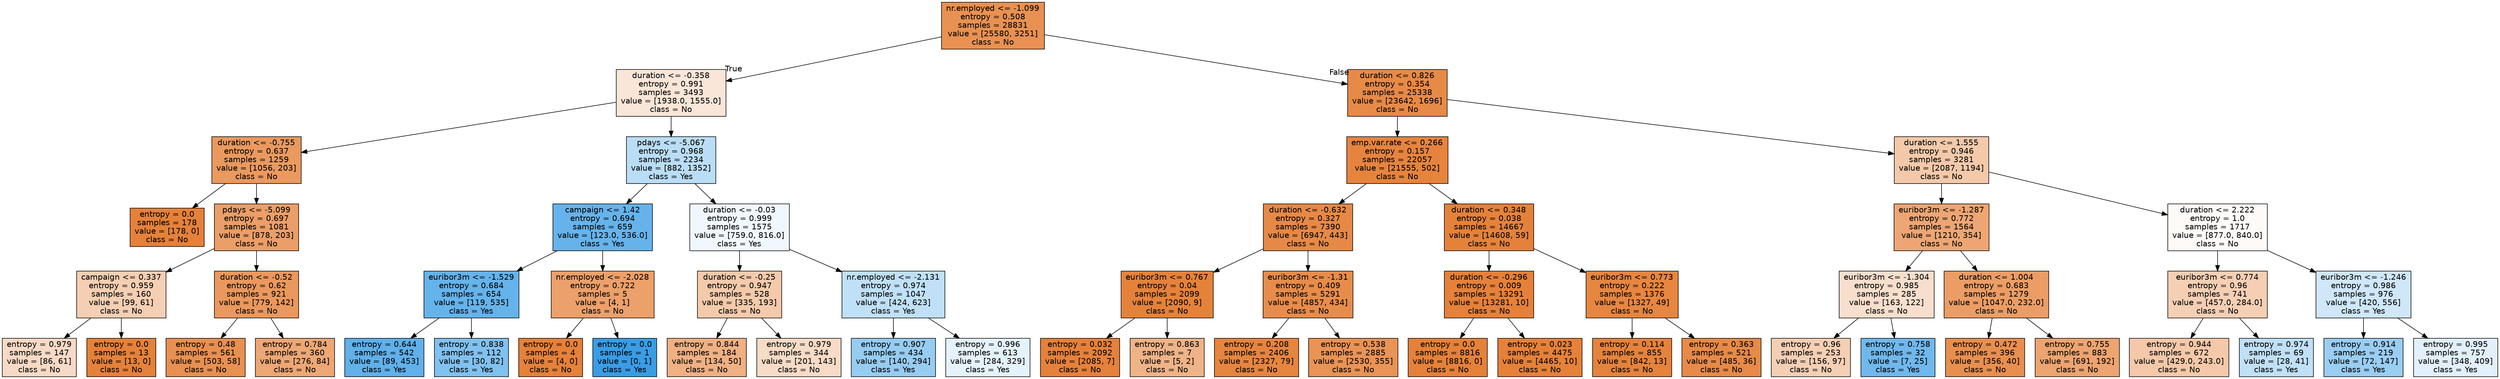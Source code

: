 digraph Tree {
node [shape=box, style="filled", color="black", fontname="helvetica"] ;
edge [fontname="helvetica"] ;
0 [label="nr.employed <= -1.099\nentropy = 0.508\nsamples = 28831\nvalue = [25580, 3251]\nclass = No", fillcolor="#e89152"] ;
1 [label="duration <= -0.358\nentropy = 0.991\nsamples = 3493\nvalue = [1938.0, 1555.0]\nclass = No", fillcolor="#fae6d8"] ;
0 -> 1 [labeldistance=2.5, labelangle=45, headlabel="True"] ;
2 [label="duration <= -0.755\nentropy = 0.637\nsamples = 1259\nvalue = [1056, 203]\nclass = No", fillcolor="#ea995f"] ;
1 -> 2 ;
3 [label="entropy = 0.0\nsamples = 178\nvalue = [178, 0]\nclass = No", fillcolor="#e58139"] ;
2 -> 3 ;
4 [label="pdays <= -5.099\nentropy = 0.697\nsamples = 1081\nvalue = [878, 203]\nclass = No", fillcolor="#eb9e67"] ;
2 -> 4 ;
5 [label="campaign <= 0.337\nentropy = 0.959\nsamples = 160\nvalue = [99, 61]\nclass = No", fillcolor="#f5cfb3"] ;
4 -> 5 ;
6 [label="entropy = 0.979\nsamples = 147\nvalue = [86, 61]\nclass = No", fillcolor="#f7dac5"] ;
5 -> 6 ;
7 [label="entropy = 0.0\nsamples = 13\nvalue = [13, 0]\nclass = No", fillcolor="#e58139"] ;
5 -> 7 ;
8 [label="duration <= -0.52\nentropy = 0.62\nsamples = 921\nvalue = [779, 142]\nclass = No", fillcolor="#ea985d"] ;
4 -> 8 ;
9 [label="entropy = 0.48\nsamples = 561\nvalue = [503, 58]\nclass = No", fillcolor="#e89050"] ;
8 -> 9 ;
10 [label="entropy = 0.784\nsamples = 360\nvalue = [276, 84]\nclass = No", fillcolor="#eda775"] ;
8 -> 10 ;
11 [label="pdays <= -5.067\nentropy = 0.968\nsamples = 2234\nvalue = [882, 1352]\nclass = Yes", fillcolor="#baddf6"] ;
1 -> 11 ;
12 [label="campaign <= 1.42\nentropy = 0.694\nsamples = 659\nvalue = [123.0, 536.0]\nclass = Yes", fillcolor="#66b3eb"] ;
11 -> 12 ;
13 [label="euribor3m <= -1.529\nentropy = 0.684\nsamples = 654\nvalue = [119, 535]\nclass = Yes", fillcolor="#65b3eb"] ;
12 -> 13 ;
14 [label="entropy = 0.644\nsamples = 542\nvalue = [89, 453]\nclass = Yes", fillcolor="#60b0ea"] ;
13 -> 14 ;
15 [label="entropy = 0.838\nsamples = 112\nvalue = [30, 82]\nclass = Yes", fillcolor="#81c1ef"] ;
13 -> 15 ;
16 [label="nr.employed <= -2.028\nentropy = 0.722\nsamples = 5\nvalue = [4, 1]\nclass = No", fillcolor="#eca06a"] ;
12 -> 16 ;
17 [label="entropy = 0.0\nsamples = 4\nvalue = [4, 0]\nclass = No", fillcolor="#e58139"] ;
16 -> 17 ;
18 [label="entropy = 0.0\nsamples = 1\nvalue = [0, 1]\nclass = Yes", fillcolor="#399de5"] ;
16 -> 18 ;
19 [label="duration <= -0.03\nentropy = 0.999\nsamples = 1575\nvalue = [759.0, 816.0]\nclass = Yes", fillcolor="#f1f8fd"] ;
11 -> 19 ;
20 [label="duration <= -0.25\nentropy = 0.947\nsamples = 528\nvalue = [335, 193]\nclass = No", fillcolor="#f4caab"] ;
19 -> 20 ;
21 [label="entropy = 0.844\nsamples = 184\nvalue = [134, 50]\nclass = No", fillcolor="#efb083"] ;
20 -> 21 ;
22 [label="entropy = 0.979\nsamples = 344\nvalue = [201, 143]\nclass = No", fillcolor="#f7dbc6"] ;
20 -> 22 ;
23 [label="nr.employed <= -2.131\nentropy = 0.974\nsamples = 1047\nvalue = [424, 623]\nclass = Yes", fillcolor="#c0e0f7"] ;
19 -> 23 ;
24 [label="entropy = 0.907\nsamples = 434\nvalue = [140, 294]\nclass = Yes", fillcolor="#97ccf1"] ;
23 -> 24 ;
25 [label="entropy = 0.996\nsamples = 613\nvalue = [284, 329]\nclass = Yes", fillcolor="#e4f2fb"] ;
23 -> 25 ;
26 [label="duration <= 0.826\nentropy = 0.354\nsamples = 25338\nvalue = [23642, 1696]\nclass = No", fillcolor="#e78a47"] ;
0 -> 26 [labeldistance=2.5, labelangle=-45, headlabel="False"] ;
27 [label="emp.var.rate <= 0.266\nentropy = 0.157\nsamples = 22057\nvalue = [21555, 502]\nclass = No", fillcolor="#e6843e"] ;
26 -> 27 ;
28 [label="duration <= -0.632\nentropy = 0.327\nsamples = 7390\nvalue = [6947, 443]\nclass = No", fillcolor="#e78946"] ;
27 -> 28 ;
29 [label="euribor3m <= 0.767\nentropy = 0.04\nsamples = 2099\nvalue = [2090, 9]\nclass = No", fillcolor="#e5823a"] ;
28 -> 29 ;
30 [label="entropy = 0.032\nsamples = 2092\nvalue = [2085, 7]\nclass = No", fillcolor="#e5813a"] ;
29 -> 30 ;
31 [label="entropy = 0.863\nsamples = 7\nvalue = [5, 2]\nclass = No", fillcolor="#efb388"] ;
29 -> 31 ;
32 [label="euribor3m <= -1.31\nentropy = 0.409\nsamples = 5291\nvalue = [4857, 434]\nclass = No", fillcolor="#e78c4b"] ;
28 -> 32 ;
33 [label="entropy = 0.208\nsamples = 2406\nvalue = [2327, 79]\nclass = No", fillcolor="#e68540"] ;
32 -> 33 ;
34 [label="entropy = 0.538\nsamples = 2885\nvalue = [2530, 355]\nclass = No", fillcolor="#e99355"] ;
32 -> 34 ;
35 [label="duration <= 0.348\nentropy = 0.038\nsamples = 14667\nvalue = [14608, 59]\nclass = No", fillcolor="#e5823a"] ;
27 -> 35 ;
36 [label="duration <= -0.296\nentropy = 0.009\nsamples = 13291\nvalue = [13281, 10]\nclass = No", fillcolor="#e58139"] ;
35 -> 36 ;
37 [label="entropy = 0.0\nsamples = 8816\nvalue = [8816, 0]\nclass = No", fillcolor="#e58139"] ;
36 -> 37 ;
38 [label="entropy = 0.023\nsamples = 4475\nvalue = [4465, 10]\nclass = No", fillcolor="#e58139"] ;
36 -> 38 ;
39 [label="euribor3m <= 0.773\nentropy = 0.222\nsamples = 1376\nvalue = [1327, 49]\nclass = No", fillcolor="#e68640"] ;
35 -> 39 ;
40 [label="entropy = 0.114\nsamples = 855\nvalue = [842, 13]\nclass = No", fillcolor="#e5833c"] ;
39 -> 40 ;
41 [label="entropy = 0.363\nsamples = 521\nvalue = [485, 36]\nclass = No", fillcolor="#e78a48"] ;
39 -> 41 ;
42 [label="duration <= 1.555\nentropy = 0.946\nsamples = 3281\nvalue = [2087, 1194]\nclass = No", fillcolor="#f4c9aa"] ;
26 -> 42 ;
43 [label="euribor3m <= -1.287\nentropy = 0.772\nsamples = 1564\nvalue = [1210, 354]\nclass = No", fillcolor="#eda673"] ;
42 -> 43 ;
44 [label="euribor3m <= -1.304\nentropy = 0.985\nsamples = 285\nvalue = [163, 122]\nclass = No", fillcolor="#f8dfcd"] ;
43 -> 44 ;
45 [label="entropy = 0.96\nsamples = 253\nvalue = [156, 97]\nclass = No", fillcolor="#f5cfb4"] ;
44 -> 45 ;
46 [label="entropy = 0.758\nsamples = 32\nvalue = [7, 25]\nclass = Yes", fillcolor="#70b8ec"] ;
44 -> 46 ;
47 [label="duration <= 1.004\nentropy = 0.683\nsamples = 1279\nvalue = [1047.0, 232.0]\nclass = No", fillcolor="#eb9d65"] ;
43 -> 47 ;
48 [label="entropy = 0.472\nsamples = 396\nvalue = [356, 40]\nclass = No", fillcolor="#e88f4f"] ;
47 -> 48 ;
49 [label="entropy = 0.755\nsamples = 883\nvalue = [691, 192]\nclass = No", fillcolor="#eca470"] ;
47 -> 49 ;
50 [label="duration <= 2.222\nentropy = 1.0\nsamples = 1717\nvalue = [877.0, 840.0]\nclass = No", fillcolor="#fefaf7"] ;
42 -> 50 ;
51 [label="euribor3m <= 0.774\nentropy = 0.96\nsamples = 741\nvalue = [457.0, 284.0]\nclass = No", fillcolor="#f5cfb4"] ;
50 -> 51 ;
52 [label="entropy = 0.944\nsamples = 672\nvalue = [429.0, 243.0]\nclass = No", fillcolor="#f4c8a9"] ;
51 -> 52 ;
53 [label="entropy = 0.974\nsamples = 69\nvalue = [28, 41]\nclass = Yes", fillcolor="#c0e0f7"] ;
51 -> 53 ;
54 [label="euribor3m <= -1.246\nentropy = 0.986\nsamples = 976\nvalue = [420, 556]\nclass = Yes", fillcolor="#cfe7f9"] ;
50 -> 54 ;
55 [label="entropy = 0.914\nsamples = 219\nvalue = [72, 147]\nclass = Yes", fillcolor="#9acdf2"] ;
54 -> 55 ;
56 [label="entropy = 0.995\nsamples = 757\nvalue = [348, 409]\nclass = Yes", fillcolor="#e1f0fb"] ;
54 -> 56 ;
}